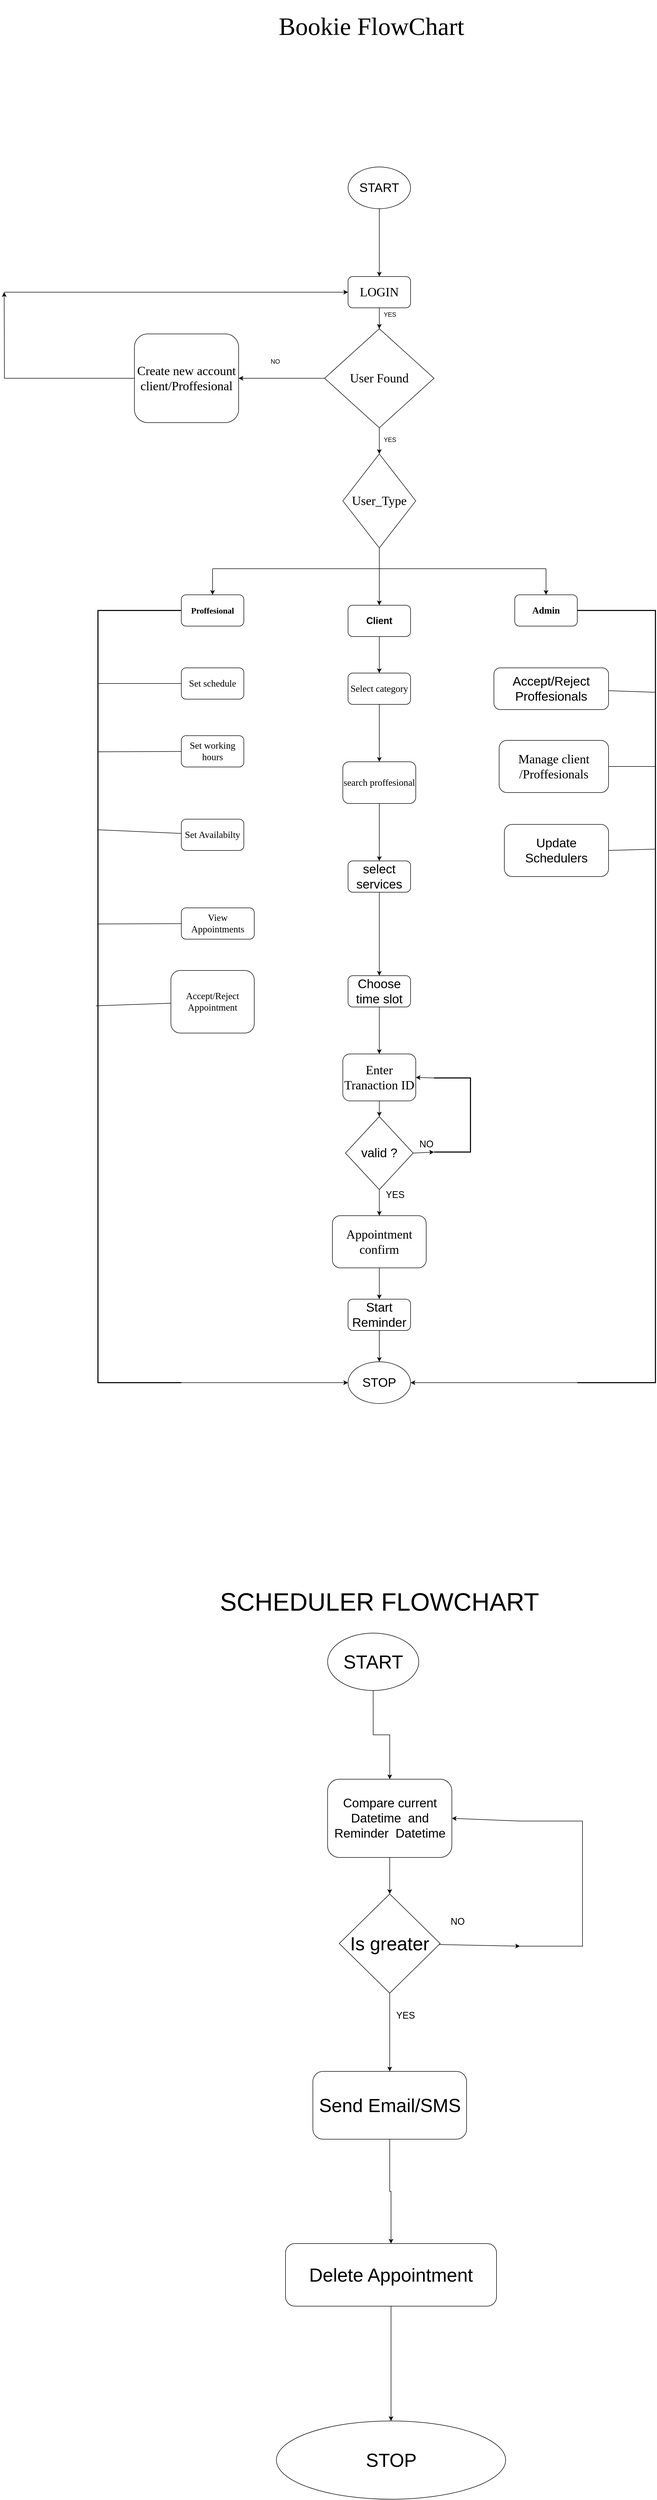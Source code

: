 <mxfile version="21.6.6" type="device">
  <diagram id="C5RBs43oDa-KdzZeNtuy" name="Page-1">
    <mxGraphModel dx="4656" dy="2889" grid="1" gridSize="10" guides="1" tooltips="1" connect="1" arrows="1" fold="1" page="1" pageScale="1" pageWidth="827" pageHeight="1169" math="0" shadow="0">
      <root>
        <mxCell id="WIyWlLk6GJQsqaUBKTNV-0" />
        <mxCell id="WIyWlLk6GJQsqaUBKTNV-1" parent="WIyWlLk6GJQsqaUBKTNV-0" />
        <mxCell id="4Tztraf-FEUjhelAaTud-88" value="&lt;font style=&quot;font-size: 48px;&quot;&gt;SCHEDULER FLOWCHART&lt;/font&gt;" style="text;html=1;strokeColor=none;fillColor=none;align=center;verticalAlign=middle;whiteSpace=wrap;rounded=0;" parent="WIyWlLk6GJQsqaUBKTNV-1" vertex="1">
          <mxGeometry x="62.5" y="2750" width="675" height="140" as="geometry" />
        </mxCell>
        <mxCell id="DTBsFPUASoY4-rGtD09z-0" value="" style="group" vertex="1" connectable="0" parent="WIyWlLk6GJQsqaUBKTNV-1">
          <mxGeometry x="202.5" y="2880" width="587.495" height="1660" as="geometry" />
        </mxCell>
        <mxCell id="4Tztraf-FEUjhelAaTud-89" value="&lt;font style=&quot;font-size: 36px;&quot;&gt;START&lt;/font&gt;" style="ellipse;whiteSpace=wrap;html=1;" parent="DTBsFPUASoY4-rGtD09z-0" vertex="1">
          <mxGeometry x="98.25" width="175" height="110" as="geometry" />
        </mxCell>
        <mxCell id="4Tztraf-FEUjhelAaTud-90" value="&lt;font style=&quot;font-size: 24px;&quot;&gt;Compare current Datetime&amp;nbsp; and Reminder&amp;nbsp; Datetime&lt;/font&gt;" style="rounded=1;whiteSpace=wrap;html=1;" parent="DTBsFPUASoY4-rGtD09z-0" vertex="1">
          <mxGeometry x="98.25" y="280" width="238.5" height="150" as="geometry" />
        </mxCell>
        <mxCell id="4Tztraf-FEUjhelAaTud-95" style="edgeStyle=orthogonalEdgeStyle;rounded=0;orthogonalLoop=1;jettySize=auto;html=1;exitX=0.5;exitY=1;exitDx=0;exitDy=0;" parent="DTBsFPUASoY4-rGtD09z-0" source="4Tztraf-FEUjhelAaTud-89" target="4Tztraf-FEUjhelAaTud-90" edge="1">
          <mxGeometry relative="1" as="geometry" />
        </mxCell>
        <mxCell id="4Tztraf-FEUjhelAaTud-91" value="&lt;font style=&quot;font-size: 36px;&quot;&gt;Is greater&lt;/font&gt;" style="rhombus;whiteSpace=wrap;html=1;" parent="DTBsFPUASoY4-rGtD09z-0" vertex="1">
          <mxGeometry x="120.63" y="500" width="193.75" height="190" as="geometry" />
        </mxCell>
        <mxCell id="4Tztraf-FEUjhelAaTud-94" style="edgeStyle=orthogonalEdgeStyle;rounded=0;orthogonalLoop=1;jettySize=auto;html=1;exitX=0.5;exitY=1;exitDx=0;exitDy=0;entryX=0.5;entryY=0;entryDx=0;entryDy=0;" parent="DTBsFPUASoY4-rGtD09z-0" source="4Tztraf-FEUjhelAaTud-90" target="4Tztraf-FEUjhelAaTud-91" edge="1">
          <mxGeometry relative="1" as="geometry" />
        </mxCell>
        <mxCell id="4Tztraf-FEUjhelAaTud-92" value="&lt;font style=&quot;font-size: 36px;&quot;&gt;Send Email/SMS&lt;/font&gt;" style="rounded=1;whiteSpace=wrap;html=1;" parent="DTBsFPUASoY4-rGtD09z-0" vertex="1">
          <mxGeometry x="70" y="840" width="295" height="130" as="geometry" />
        </mxCell>
        <mxCell id="4Tztraf-FEUjhelAaTud-93" style="edgeStyle=orthogonalEdgeStyle;rounded=0;orthogonalLoop=1;jettySize=auto;html=1;entryX=0.5;entryY=0;entryDx=0;entryDy=0;" parent="DTBsFPUASoY4-rGtD09z-0" source="4Tztraf-FEUjhelAaTud-91" target="4Tztraf-FEUjhelAaTud-92" edge="1">
          <mxGeometry relative="1" as="geometry" />
        </mxCell>
        <mxCell id="4Tztraf-FEUjhelAaTud-96" value="&lt;font style=&quot;font-size: 18px;&quot;&gt;YES&lt;/font&gt;" style="text;html=1;align=center;verticalAlign=middle;resizable=0;points=[];autosize=1;strokeColor=none;fillColor=none;" parent="DTBsFPUASoY4-rGtD09z-0" vertex="1">
          <mxGeometry x="217.5" y="713" width="60" height="40" as="geometry" />
        </mxCell>
        <mxCell id="4Tztraf-FEUjhelAaTud-97" value="&lt;font style=&quot;font-size: 36px;&quot;&gt;Delete Appointment&lt;br&gt;&lt;/font&gt;" style="rounded=1;whiteSpace=wrap;html=1;" parent="DTBsFPUASoY4-rGtD09z-0" vertex="1">
          <mxGeometry x="17.5" y="1170" width="405" height="120" as="geometry" />
        </mxCell>
        <mxCell id="4Tztraf-FEUjhelAaTud-98" style="edgeStyle=orthogonalEdgeStyle;rounded=0;orthogonalLoop=1;jettySize=auto;html=1;exitX=0.5;exitY=1;exitDx=0;exitDy=0;" parent="DTBsFPUASoY4-rGtD09z-0" source="4Tztraf-FEUjhelAaTud-92" target="4Tztraf-FEUjhelAaTud-97" edge="1">
          <mxGeometry relative="1" as="geometry" />
        </mxCell>
        <mxCell id="4Tztraf-FEUjhelAaTud-99" value="&lt;font style=&quot;font-size: 36px;&quot;&gt;STOP&lt;/font&gt;" style="ellipse;whiteSpace=wrap;html=1;" parent="DTBsFPUASoY4-rGtD09z-0" vertex="1">
          <mxGeometry y="1510" width="440" height="150" as="geometry" />
        </mxCell>
        <mxCell id="4Tztraf-FEUjhelAaTud-100" style="edgeStyle=orthogonalEdgeStyle;rounded=0;orthogonalLoop=1;jettySize=auto;html=1;" parent="DTBsFPUASoY4-rGtD09z-0" source="4Tztraf-FEUjhelAaTud-97" target="4Tztraf-FEUjhelAaTud-99" edge="1">
          <mxGeometry relative="1" as="geometry" />
        </mxCell>
        <mxCell id="4Tztraf-FEUjhelAaTud-101" value="&lt;font style=&quot;font-size: 18px;&quot;&gt;NO&lt;/font&gt;" style="text;html=1;align=center;verticalAlign=middle;resizable=0;points=[];autosize=1;strokeColor=none;fillColor=none;" parent="DTBsFPUASoY4-rGtD09z-0" vertex="1">
          <mxGeometry x="322.5" y="533" width="50" height="40" as="geometry" />
        </mxCell>
        <mxCell id="4Tztraf-FEUjhelAaTud-103" value="" style="shape=partialRectangle;whiteSpace=wrap;html=1;bottom=1;right=1;left=1;top=0;fillColor=none;routingCenterX=-0.5;rotation=-90;" parent="DTBsFPUASoY4-rGtD09z-0" vertex="1">
          <mxGeometry x="407.62" y="420.12" width="239.75" height="120" as="geometry" />
        </mxCell>
        <mxCell id="4Tztraf-FEUjhelAaTud-110" style="rounded=0;orthogonalLoop=1;jettySize=auto;html=1;entryX=0;entryY=0;entryDx=0;entryDy=0;" parent="DTBsFPUASoY4-rGtD09z-0" source="4Tztraf-FEUjhelAaTud-91" target="4Tztraf-FEUjhelAaTud-103" edge="1">
          <mxGeometry relative="1" as="geometry" />
        </mxCell>
        <mxCell id="4Tztraf-FEUjhelAaTud-105" value="" style="endArrow=classic;html=1;rounded=0;entryX=1;entryY=0.5;entryDx=0;entryDy=0;exitX=1;exitY=0;exitDx=0;exitDy=0;" parent="DTBsFPUASoY4-rGtD09z-0" source="4Tztraf-FEUjhelAaTud-103" target="4Tztraf-FEUjhelAaTud-90" edge="1">
          <mxGeometry width="50" height="50" relative="1" as="geometry">
            <mxPoint x="-132.5" y="530" as="sourcePoint" />
            <mxPoint x="-82.5" y="480" as="targetPoint" />
          </mxGeometry>
        </mxCell>
        <mxCell id="DTBsFPUASoY4-rGtD09z-1" value="" style="group" vertex="1" connectable="0" parent="WIyWlLk6GJQsqaUBKTNV-1">
          <mxGeometry x="-320" y="-250" width="1250" height="2690" as="geometry" />
        </mxCell>
        <mxCell id="4Tztraf-FEUjhelAaTud-0" value="&lt;font style=&quot;font-size: 24px;&quot;&gt;START&lt;/font&gt;" style="ellipse;whiteSpace=wrap;html=1;" parent="DTBsFPUASoY4-rGtD09z-1" vertex="1">
          <mxGeometry x="660" y="320" width="120" height="80" as="geometry" />
        </mxCell>
        <mxCell id="4Tztraf-FEUjhelAaTud-1" value="&lt;font style=&quot;font-size: 24px;&quot; face=&quot;Lucida Console&quot;&gt;LOGIN&lt;/font&gt;" style="rounded=1;whiteSpace=wrap;html=1;" parent="DTBsFPUASoY4-rGtD09z-1" vertex="1">
          <mxGeometry x="660" y="530" width="120" height="60" as="geometry" />
        </mxCell>
        <mxCell id="4Tztraf-FEUjhelAaTud-7" style="edgeStyle=orthogonalEdgeStyle;rounded=0;orthogonalLoop=1;jettySize=auto;html=1;entryX=0.5;entryY=0;entryDx=0;entryDy=0;" parent="DTBsFPUASoY4-rGtD09z-1" source="4Tztraf-FEUjhelAaTud-0" target="4Tztraf-FEUjhelAaTud-1" edge="1">
          <mxGeometry relative="1" as="geometry" />
        </mxCell>
        <mxCell id="4Tztraf-FEUjhelAaTud-2" value="&lt;font face=&quot;Lucida Console&quot; style=&quot;font-size: 24px;&quot;&gt;User Found&lt;/font&gt;" style="rhombus;whiteSpace=wrap;html=1;" parent="DTBsFPUASoY4-rGtD09z-1" vertex="1">
          <mxGeometry x="615" y="630" width="210" height="190" as="geometry" />
        </mxCell>
        <mxCell id="4Tztraf-FEUjhelAaTud-6" style="edgeStyle=orthogonalEdgeStyle;rounded=0;orthogonalLoop=1;jettySize=auto;html=1;entryX=0.5;entryY=0;entryDx=0;entryDy=0;" parent="DTBsFPUASoY4-rGtD09z-1" source="4Tztraf-FEUjhelAaTud-1" target="4Tztraf-FEUjhelAaTud-2" edge="1">
          <mxGeometry relative="1" as="geometry" />
        </mxCell>
        <mxCell id="4Tztraf-FEUjhelAaTud-3" value="&lt;font face=&quot;Tahoma&quot; style=&quot;font-size: 24px;&quot;&gt;User_Type&lt;/font&gt;" style="rhombus;whiteSpace=wrap;html=1;" parent="DTBsFPUASoY4-rGtD09z-1" vertex="1">
          <mxGeometry x="650" y="870" width="140" height="180" as="geometry" />
        </mxCell>
        <mxCell id="4Tztraf-FEUjhelAaTud-5" style="edgeStyle=orthogonalEdgeStyle;rounded=0;orthogonalLoop=1;jettySize=auto;html=1;entryX=0.5;entryY=0;entryDx=0;entryDy=0;" parent="DTBsFPUASoY4-rGtD09z-1" source="4Tztraf-FEUjhelAaTud-2" target="4Tztraf-FEUjhelAaTud-3" edge="1">
          <mxGeometry relative="1" as="geometry" />
        </mxCell>
        <mxCell id="4Tztraf-FEUjhelAaTud-9" value="" style="endArrow=none;html=1;rounded=0;" parent="DTBsFPUASoY4-rGtD09z-1" edge="1">
          <mxGeometry width="50" height="50" relative="1" as="geometry">
            <mxPoint x="400" y="1090" as="sourcePoint" />
            <mxPoint x="1040" y="1090" as="targetPoint" />
          </mxGeometry>
        </mxCell>
        <mxCell id="4Tztraf-FEUjhelAaTud-11" value="" style="endArrow=classic;html=1;rounded=0;" parent="DTBsFPUASoY4-rGtD09z-1" target="4Tztraf-FEUjhelAaTud-14" edge="1">
          <mxGeometry width="50" height="50" relative="1" as="geometry">
            <mxPoint x="400" y="1090" as="sourcePoint" />
            <mxPoint x="400" y="1170" as="targetPoint" />
          </mxGeometry>
        </mxCell>
        <mxCell id="4Tztraf-FEUjhelAaTud-12" value="" style="endArrow=classic;html=1;rounded=0;" parent="DTBsFPUASoY4-rGtD09z-1" target="4Tztraf-FEUjhelAaTud-15" edge="1">
          <mxGeometry width="50" height="50" relative="1" as="geometry">
            <mxPoint x="1040" y="1090" as="sourcePoint" />
            <mxPoint x="1040" y="1170" as="targetPoint" />
          </mxGeometry>
        </mxCell>
        <mxCell id="4Tztraf-FEUjhelAaTud-13" value="&lt;h2&gt;Client&lt;/h2&gt;" style="rounded=1;whiteSpace=wrap;html=1;" parent="DTBsFPUASoY4-rGtD09z-1" vertex="1">
          <mxGeometry x="660" y="1160" width="120" height="60" as="geometry" />
        </mxCell>
        <mxCell id="4Tztraf-FEUjhelAaTud-4" style="edgeStyle=orthogonalEdgeStyle;rounded=0;orthogonalLoop=1;jettySize=auto;html=1;" parent="DTBsFPUASoY4-rGtD09z-1" source="4Tztraf-FEUjhelAaTud-3" target="4Tztraf-FEUjhelAaTud-13" edge="1">
          <mxGeometry relative="1" as="geometry">
            <mxPoint x="720" y="1170" as="targetPoint" />
          </mxGeometry>
        </mxCell>
        <mxCell id="4Tztraf-FEUjhelAaTud-14" value="&lt;h2&gt;&lt;font size=&quot;3&quot; face=&quot;Verdana&quot;&gt;Proffesional&lt;/font&gt;&lt;/h2&gt;" style="rounded=1;whiteSpace=wrap;html=1;" parent="DTBsFPUASoY4-rGtD09z-1" vertex="1">
          <mxGeometry x="340" y="1140" width="120" height="60" as="geometry" />
        </mxCell>
        <mxCell id="4Tztraf-FEUjhelAaTud-15" value="&lt;h2&gt;&lt;font face=&quot;Verdana&quot;&gt;Admin&lt;/font&gt;&lt;/h2&gt;" style="rounded=1;whiteSpace=wrap;html=1;" parent="DTBsFPUASoY4-rGtD09z-1" vertex="1">
          <mxGeometry x="980" y="1140" width="120" height="60" as="geometry" />
        </mxCell>
        <mxCell id="4Tztraf-FEUjhelAaTud-16" value="&lt;font style=&quot;font-size: 18px;&quot; face=&quot;Lucida Console&quot;&gt;Set schedule&lt;/font&gt;" style="rounded=1;whiteSpace=wrap;html=1;" parent="DTBsFPUASoY4-rGtD09z-1" vertex="1">
          <mxGeometry x="340" y="1280" width="120" height="60" as="geometry" />
        </mxCell>
        <mxCell id="4Tztraf-FEUjhelAaTud-17" value="&lt;font style=&quot;font-size: 18px;&quot; face=&quot;Lucida Console&quot;&gt;Set working hours&lt;/font&gt;" style="rounded=1;whiteSpace=wrap;html=1;" parent="DTBsFPUASoY4-rGtD09z-1" vertex="1">
          <mxGeometry x="340" y="1410" width="120" height="60" as="geometry" />
        </mxCell>
        <mxCell id="4Tztraf-FEUjhelAaTud-22" value="&lt;font style=&quot;font-size: 18px;&quot; face=&quot;Lucida Console&quot;&gt;Set Availabilty&lt;/font&gt;" style="rounded=1;whiteSpace=wrap;html=1;" parent="DTBsFPUASoY4-rGtD09z-1" vertex="1">
          <mxGeometry x="340" y="1570" width="120" height="60" as="geometry" />
        </mxCell>
        <mxCell id="4Tztraf-FEUjhelAaTud-23" value="&lt;font face=&quot;Lucida Console&quot; style=&quot;font-size: 18px;&quot;&gt;View Appointments&lt;/font&gt;" style="rounded=1;whiteSpace=wrap;html=1;" parent="DTBsFPUASoY4-rGtD09z-1" vertex="1">
          <mxGeometry x="340" y="1740" width="140" height="60" as="geometry" />
        </mxCell>
        <mxCell id="4Tztraf-FEUjhelAaTud-24" value="&lt;font face=&quot;Lucida Console&quot; style=&quot;font-size: 18px;&quot;&gt;Accept/Reject Appointment&lt;/font&gt;" style="rounded=1;whiteSpace=wrap;html=1;" parent="DTBsFPUASoY4-rGtD09z-1" vertex="1">
          <mxGeometry x="320" y="1860" width="160" height="120" as="geometry" />
        </mxCell>
        <mxCell id="4Tztraf-FEUjhelAaTud-25" value="&lt;font style=&quot;font-size: 24px;&quot;&gt;Accept/Reject Proffesionals&lt;/font&gt;" style="rounded=1;whiteSpace=wrap;html=1;" parent="DTBsFPUASoY4-rGtD09z-1" vertex="1">
          <mxGeometry x="940" y="1280" width="220" height="80" as="geometry" />
        </mxCell>
        <mxCell id="4Tztraf-FEUjhelAaTud-26" value="&lt;font face=&quot;Lucida Console&quot; style=&quot;font-size: 24px;&quot;&gt;Manage client /Proffesionals&lt;/font&gt;" style="rounded=1;whiteSpace=wrap;html=1;" parent="DTBsFPUASoY4-rGtD09z-1" vertex="1">
          <mxGeometry x="950" y="1419" width="210" height="100" as="geometry" />
        </mxCell>
        <mxCell id="4Tztraf-FEUjhelAaTud-27" value="&lt;font style=&quot;font-size: 24px;&quot;&gt;STOP&lt;/font&gt;" style="ellipse;whiteSpace=wrap;html=1;" parent="DTBsFPUASoY4-rGtD09z-1" vertex="1">
          <mxGeometry x="660" y="2610" width="120" height="80" as="geometry" />
        </mxCell>
        <mxCell id="4Tztraf-FEUjhelAaTud-28" value="" style="strokeWidth=2;html=1;shape=mxgraph.flowchart.annotation_1;align=left;pointerEvents=1;" parent="DTBsFPUASoY4-rGtD09z-1" vertex="1">
          <mxGeometry x="180" y="1170" width="160" height="1480" as="geometry" />
        </mxCell>
        <mxCell id="4Tztraf-FEUjhelAaTud-29" value="" style="endArrow=classic;html=1;rounded=0;exitX=1;exitY=1;exitDx=0;exitDy=0;exitPerimeter=0;entryX=0;entryY=0.5;entryDx=0;entryDy=0;" parent="DTBsFPUASoY4-rGtD09z-1" source="4Tztraf-FEUjhelAaTud-28" target="4Tztraf-FEUjhelAaTud-27" edge="1">
          <mxGeometry width="50" height="50" relative="1" as="geometry">
            <mxPoint x="870" y="2280" as="sourcePoint" />
            <mxPoint x="920" y="2230" as="targetPoint" />
          </mxGeometry>
        </mxCell>
        <mxCell id="4Tztraf-FEUjhelAaTud-30" value="" style="strokeWidth=2;html=1;shape=mxgraph.flowchart.annotation_1;align=left;pointerEvents=1;rotation=-180;" parent="DTBsFPUASoY4-rGtD09z-1" vertex="1">
          <mxGeometry x="1100" y="1170" width="150" height="1480" as="geometry" />
        </mxCell>
        <mxCell id="4Tztraf-FEUjhelAaTud-32" value="" style="endArrow=classic;html=1;rounded=0;exitX=1;exitY=0;exitDx=0;exitDy=0;exitPerimeter=0;entryX=1;entryY=0.5;entryDx=0;entryDy=0;" parent="DTBsFPUASoY4-rGtD09z-1" source="4Tztraf-FEUjhelAaTud-30" target="4Tztraf-FEUjhelAaTud-27" edge="1">
          <mxGeometry width="50" height="50" relative="1" as="geometry">
            <mxPoint x="870" y="2200" as="sourcePoint" />
            <mxPoint x="920" y="2150" as="targetPoint" />
          </mxGeometry>
        </mxCell>
        <mxCell id="4Tztraf-FEUjhelAaTud-36" value="" style="endArrow=none;html=1;rounded=0;" parent="DTBsFPUASoY4-rGtD09z-1" target="4Tztraf-FEUjhelAaTud-16" edge="1">
          <mxGeometry width="50" height="50" relative="1" as="geometry">
            <mxPoint x="180" y="1310" as="sourcePoint" />
            <mxPoint x="490" y="1240" as="targetPoint" />
          </mxGeometry>
        </mxCell>
        <mxCell id="4Tztraf-FEUjhelAaTud-37" value="" style="endArrow=none;html=1;rounded=0;entryX=0.003;entryY=0.183;entryDx=0;entryDy=0;entryPerimeter=0;" parent="DTBsFPUASoY4-rGtD09z-1" source="4Tztraf-FEUjhelAaTud-17" target="4Tztraf-FEUjhelAaTud-28" edge="1">
          <mxGeometry width="50" height="50" relative="1" as="geometry">
            <mxPoint x="340" y="1449" as="sourcePoint" />
            <mxPoint x="490" y="1520" as="targetPoint" />
          </mxGeometry>
        </mxCell>
        <mxCell id="4Tztraf-FEUjhelAaTud-38" value="" style="endArrow=none;html=1;rounded=0;exitX=0.003;exitY=0.284;exitDx=0;exitDy=0;exitPerimeter=0;" parent="DTBsFPUASoY4-rGtD09z-1" source="4Tztraf-FEUjhelAaTud-28" target="4Tztraf-FEUjhelAaTud-22" edge="1">
          <mxGeometry width="50" height="50" relative="1" as="geometry">
            <mxPoint x="730" y="1660" as="sourcePoint" />
            <mxPoint x="780" y="1610" as="targetPoint" />
          </mxGeometry>
        </mxCell>
        <mxCell id="4Tztraf-FEUjhelAaTud-39" value="" style="endArrow=none;html=1;rounded=0;exitX=-0.01;exitY=0.406;exitDx=0;exitDy=0;exitPerimeter=0;" parent="DTBsFPUASoY4-rGtD09z-1" source="4Tztraf-FEUjhelAaTud-28" target="4Tztraf-FEUjhelAaTud-23" edge="1">
          <mxGeometry width="50" height="50" relative="1" as="geometry">
            <mxPoint x="730" y="1760" as="sourcePoint" />
            <mxPoint x="780" y="1710" as="targetPoint" />
          </mxGeometry>
        </mxCell>
        <mxCell id="4Tztraf-FEUjhelAaTud-41" value="" style="endArrow=none;html=1;rounded=0;exitX=-0.024;exitY=0.512;exitDx=0;exitDy=0;exitPerimeter=0;" parent="DTBsFPUASoY4-rGtD09z-1" source="4Tztraf-FEUjhelAaTud-28" target="4Tztraf-FEUjhelAaTud-24" edge="1">
          <mxGeometry width="50" height="50" relative="1" as="geometry">
            <mxPoint x="730" y="2220" as="sourcePoint" />
            <mxPoint x="780" y="2170" as="targetPoint" />
          </mxGeometry>
        </mxCell>
        <mxCell id="4Tztraf-FEUjhelAaTud-42" value="" style="endArrow=none;html=1;rounded=0;entryX=0.006;entryY=0.798;entryDx=0;entryDy=0;entryPerimeter=0;exitX=1;exitY=0.5;exitDx=0;exitDy=0;" parent="DTBsFPUASoY4-rGtD09z-1" source="4Tztraf-FEUjhelAaTud-26" target="4Tztraf-FEUjhelAaTud-30" edge="1">
          <mxGeometry width="50" height="50" relative="1" as="geometry">
            <mxPoint x="1100" y="1461" as="sourcePoint" />
            <mxPoint x="780" y="1550" as="targetPoint" />
          </mxGeometry>
        </mxCell>
        <mxCell id="4Tztraf-FEUjhelAaTud-44" value="" style="endArrow=none;html=1;rounded=0;exitX=-0.003;exitY=0.894;exitDx=0;exitDy=0;exitPerimeter=0;" parent="DTBsFPUASoY4-rGtD09z-1" source="4Tztraf-FEUjhelAaTud-30" target="4Tztraf-FEUjhelAaTud-25" edge="1">
          <mxGeometry width="50" height="50" relative="1" as="geometry">
            <mxPoint x="730" y="1600" as="sourcePoint" />
            <mxPoint x="780" y="1550" as="targetPoint" />
          </mxGeometry>
        </mxCell>
        <mxCell id="4Tztraf-FEUjhelAaTud-45" value="&lt;font face=&quot;Lucida Console&quot; style=&quot;font-size: 18px;&quot;&gt;Select category&lt;/font&gt;" style="rounded=1;whiteSpace=wrap;html=1;" parent="DTBsFPUASoY4-rGtD09z-1" vertex="1">
          <mxGeometry x="660" y="1290" width="120" height="60" as="geometry" />
        </mxCell>
        <mxCell id="4Tztraf-FEUjhelAaTud-56" style="edgeStyle=orthogonalEdgeStyle;rounded=0;orthogonalLoop=1;jettySize=auto;html=1;entryX=0.5;entryY=0;entryDx=0;entryDy=0;" parent="DTBsFPUASoY4-rGtD09z-1" source="4Tztraf-FEUjhelAaTud-13" target="4Tztraf-FEUjhelAaTud-45" edge="1">
          <mxGeometry relative="1" as="geometry" />
        </mxCell>
        <mxCell id="4Tztraf-FEUjhelAaTud-46" value="&lt;font face=&quot;Lucida Console&quot; style=&quot;font-size: 18px;&quot;&gt;search proffesional&lt;/font&gt;" style="rounded=1;whiteSpace=wrap;html=1;" parent="DTBsFPUASoY4-rGtD09z-1" vertex="1">
          <mxGeometry x="650" y="1460" width="140" height="80" as="geometry" />
        </mxCell>
        <mxCell id="4Tztraf-FEUjhelAaTud-57" style="edgeStyle=orthogonalEdgeStyle;rounded=0;orthogonalLoop=1;jettySize=auto;html=1;entryX=0.5;entryY=0;entryDx=0;entryDy=0;" parent="DTBsFPUASoY4-rGtD09z-1" source="4Tztraf-FEUjhelAaTud-45" target="4Tztraf-FEUjhelAaTud-46" edge="1">
          <mxGeometry relative="1" as="geometry" />
        </mxCell>
        <mxCell id="4Tztraf-FEUjhelAaTud-47" value="&lt;font style=&quot;font-size: 24px;&quot;&gt;select services&lt;/font&gt;" style="rounded=1;whiteSpace=wrap;html=1;" parent="DTBsFPUASoY4-rGtD09z-1" vertex="1">
          <mxGeometry x="660" y="1650" width="120" height="60" as="geometry" />
        </mxCell>
        <mxCell id="4Tztraf-FEUjhelAaTud-58" style="edgeStyle=orthogonalEdgeStyle;rounded=0;orthogonalLoop=1;jettySize=auto;html=1;entryX=0.5;entryY=0;entryDx=0;entryDy=0;" parent="DTBsFPUASoY4-rGtD09z-1" source="4Tztraf-FEUjhelAaTud-46" target="4Tztraf-FEUjhelAaTud-47" edge="1">
          <mxGeometry relative="1" as="geometry" />
        </mxCell>
        <mxCell id="4Tztraf-FEUjhelAaTud-48" value="&lt;font style=&quot;font-size: 24px;&quot;&gt;Choose time slot&lt;/font&gt;" style="rounded=1;whiteSpace=wrap;html=1;" parent="DTBsFPUASoY4-rGtD09z-1" vertex="1">
          <mxGeometry x="660" y="1870" width="120" height="60" as="geometry" />
        </mxCell>
        <mxCell id="4Tztraf-FEUjhelAaTud-59" style="edgeStyle=orthogonalEdgeStyle;rounded=0;orthogonalLoop=1;jettySize=auto;html=1;entryX=0.5;entryY=0;entryDx=0;entryDy=0;" parent="DTBsFPUASoY4-rGtD09z-1" source="4Tztraf-FEUjhelAaTud-47" target="4Tztraf-FEUjhelAaTud-48" edge="1">
          <mxGeometry relative="1" as="geometry" />
        </mxCell>
        <mxCell id="4Tztraf-FEUjhelAaTud-49" value="&lt;font face=&quot;Tahoma&quot; style=&quot;font-size: 24px;&quot;&gt;Enter Tranaction ID&lt;/font&gt;" style="rounded=1;whiteSpace=wrap;html=1;" parent="DTBsFPUASoY4-rGtD09z-1" vertex="1">
          <mxGeometry x="650" y="2020" width="140" height="90" as="geometry" />
        </mxCell>
        <mxCell id="4Tztraf-FEUjhelAaTud-60" style="edgeStyle=orthogonalEdgeStyle;rounded=0;orthogonalLoop=1;jettySize=auto;html=1;entryX=0.5;entryY=0;entryDx=0;entryDy=0;" parent="DTBsFPUASoY4-rGtD09z-1" source="4Tztraf-FEUjhelAaTud-48" target="4Tztraf-FEUjhelAaTud-49" edge="1">
          <mxGeometry relative="1" as="geometry" />
        </mxCell>
        <mxCell id="4Tztraf-FEUjhelAaTud-50" value="&lt;font style=&quot;font-size: 24px;&quot;&gt;valid ?&lt;/font&gt;" style="rhombus;whiteSpace=wrap;html=1;" parent="DTBsFPUASoY4-rGtD09z-1" vertex="1">
          <mxGeometry x="655" y="2140" width="130" height="140" as="geometry" />
        </mxCell>
        <mxCell id="4Tztraf-FEUjhelAaTud-61" style="edgeStyle=orthogonalEdgeStyle;rounded=0;orthogonalLoop=1;jettySize=auto;html=1;entryX=0.5;entryY=0;entryDx=0;entryDy=0;" parent="DTBsFPUASoY4-rGtD09z-1" source="4Tztraf-FEUjhelAaTud-49" target="4Tztraf-FEUjhelAaTud-50" edge="1">
          <mxGeometry relative="1" as="geometry" />
        </mxCell>
        <mxCell id="4Tztraf-FEUjhelAaTud-51" value="&lt;font face=&quot;Tahoma&quot; style=&quot;font-size: 24px;&quot;&gt;Appointment confirm&lt;/font&gt;" style="rounded=1;whiteSpace=wrap;html=1;" parent="DTBsFPUASoY4-rGtD09z-1" vertex="1">
          <mxGeometry x="630" y="2330" width="180" height="100" as="geometry" />
        </mxCell>
        <mxCell id="4Tztraf-FEUjhelAaTud-62" style="edgeStyle=orthogonalEdgeStyle;rounded=0;orthogonalLoop=1;jettySize=auto;html=1;entryX=0.5;entryY=0;entryDx=0;entryDy=0;" parent="DTBsFPUASoY4-rGtD09z-1" source="4Tztraf-FEUjhelAaTud-50" target="4Tztraf-FEUjhelAaTud-51" edge="1">
          <mxGeometry relative="1" as="geometry" />
        </mxCell>
        <mxCell id="4Tztraf-FEUjhelAaTud-64" style="edgeStyle=orthogonalEdgeStyle;rounded=0;orthogonalLoop=1;jettySize=auto;html=1;entryX=0.5;entryY=0;entryDx=0;entryDy=0;" parent="DTBsFPUASoY4-rGtD09z-1" source="4Tztraf-FEUjhelAaTud-53" target="4Tztraf-FEUjhelAaTud-27" edge="1">
          <mxGeometry relative="1" as="geometry" />
        </mxCell>
        <mxCell id="4Tztraf-FEUjhelAaTud-53" value="&lt;font style=&quot;font-size: 24px;&quot;&gt;Start Reminder&lt;/font&gt;" style="rounded=1;whiteSpace=wrap;html=1;" parent="DTBsFPUASoY4-rGtD09z-1" vertex="1">
          <mxGeometry x="660" y="2490" width="120" height="60" as="geometry" />
        </mxCell>
        <mxCell id="4Tztraf-FEUjhelAaTud-63" style="edgeStyle=orthogonalEdgeStyle;rounded=0;orthogonalLoop=1;jettySize=auto;html=1;entryX=0.5;entryY=0;entryDx=0;entryDy=0;" parent="DTBsFPUASoY4-rGtD09z-1" source="4Tztraf-FEUjhelAaTud-51" target="4Tztraf-FEUjhelAaTud-53" edge="1">
          <mxGeometry relative="1" as="geometry" />
        </mxCell>
        <mxCell id="4Tztraf-FEUjhelAaTud-54" value="&lt;font style=&quot;font-size: 24px;&quot;&gt;Update Schedulers&lt;/font&gt;" style="rounded=1;whiteSpace=wrap;html=1;" parent="DTBsFPUASoY4-rGtD09z-1" vertex="1">
          <mxGeometry x="960" y="1580" width="200" height="100" as="geometry" />
        </mxCell>
        <mxCell id="4Tztraf-FEUjhelAaTud-55" value="" style="endArrow=none;html=1;rounded=0;entryX=1;entryY=0.5;entryDx=0;entryDy=0;exitX=-0.003;exitY=0.691;exitDx=0;exitDy=0;exitPerimeter=0;" parent="DTBsFPUASoY4-rGtD09z-1" source="4Tztraf-FEUjhelAaTud-30" target="4Tztraf-FEUjhelAaTud-54" edge="1">
          <mxGeometry width="50" height="50" relative="1" as="geometry">
            <mxPoint x="730" y="1850" as="sourcePoint" />
            <mxPoint x="780" y="1800" as="targetPoint" />
          </mxGeometry>
        </mxCell>
        <mxCell id="4Tztraf-FEUjhelAaTud-65" value="YES" style="text;html=1;align=center;verticalAlign=middle;resizable=0;points=[];autosize=1;strokeColor=none;fillColor=none;" parent="DTBsFPUASoY4-rGtD09z-1" vertex="1">
          <mxGeometry x="715" y="828" width="50" height="30" as="geometry" />
        </mxCell>
        <mxCell id="4Tztraf-FEUjhelAaTud-66" value="YES" style="text;html=1;align=center;verticalAlign=middle;resizable=0;points=[];autosize=1;strokeColor=none;fillColor=none;" parent="DTBsFPUASoY4-rGtD09z-1" vertex="1">
          <mxGeometry x="715" y="588" width="50" height="30" as="geometry" />
        </mxCell>
        <mxCell id="4Tztraf-FEUjhelAaTud-67" value="&lt;font style=&quot;font-size: 18px;&quot;&gt;YES&lt;/font&gt;" style="text;html=1;align=center;verticalAlign=middle;resizable=0;points=[];autosize=1;strokeColor=none;fillColor=none;" parent="DTBsFPUASoY4-rGtD09z-1" vertex="1">
          <mxGeometry x="720" y="2270" width="60" height="40" as="geometry" />
        </mxCell>
        <mxCell id="4Tztraf-FEUjhelAaTud-68" value="&lt;font style=&quot;font-size: 18px;&quot;&gt;NO&lt;/font&gt;" style="text;html=1;align=center;verticalAlign=middle;resizable=0;points=[];autosize=1;strokeColor=none;fillColor=none;" parent="DTBsFPUASoY4-rGtD09z-1" vertex="1">
          <mxGeometry x="785" y="2173" width="50" height="40" as="geometry" />
        </mxCell>
        <mxCell id="4Tztraf-FEUjhelAaTud-71" value="" style="strokeWidth=2;html=1;shape=mxgraph.flowchart.annotation_1;align=left;pointerEvents=1;rotation=-180;" parent="DTBsFPUASoY4-rGtD09z-1" vertex="1">
          <mxGeometry x="825" y="2066" width="70" height="142" as="geometry" />
        </mxCell>
        <mxCell id="4Tztraf-FEUjhelAaTud-72" value="" style="endArrow=classic;html=1;rounded=0;exitX=1;exitY=0.5;exitDx=0;exitDy=0;entryX=1;entryY=0;entryDx=0;entryDy=0;entryPerimeter=0;" parent="DTBsFPUASoY4-rGtD09z-1" source="4Tztraf-FEUjhelAaTud-50" target="4Tztraf-FEUjhelAaTud-71" edge="1">
          <mxGeometry width="50" height="50" relative="1" as="geometry">
            <mxPoint x="730" y="1980" as="sourcePoint" />
            <mxPoint x="780" y="1930" as="targetPoint" />
          </mxGeometry>
        </mxCell>
        <mxCell id="4Tztraf-FEUjhelAaTud-73" value="" style="endArrow=classic;html=1;rounded=0;exitX=1;exitY=1;exitDx=0;exitDy=0;exitPerimeter=0;entryX=1;entryY=0.5;entryDx=0;entryDy=0;" parent="DTBsFPUASoY4-rGtD09z-1" source="4Tztraf-FEUjhelAaTud-71" target="4Tztraf-FEUjhelAaTud-49" edge="1">
          <mxGeometry width="50" height="50" relative="1" as="geometry">
            <mxPoint x="730" y="1980" as="sourcePoint" />
            <mxPoint x="780" y="1930" as="targetPoint" />
          </mxGeometry>
        </mxCell>
        <mxCell id="4Tztraf-FEUjhelAaTud-83" style="edgeStyle=orthogonalEdgeStyle;rounded=0;orthogonalLoop=1;jettySize=auto;html=1;" parent="DTBsFPUASoY4-rGtD09z-1" source="4Tztraf-FEUjhelAaTud-74" edge="1">
          <mxGeometry relative="1" as="geometry">
            <mxPoint y="560" as="targetPoint" />
          </mxGeometry>
        </mxCell>
        <mxCell id="4Tztraf-FEUjhelAaTud-74" value="&lt;font face=&quot;Georgia&quot; style=&quot;font-size: 24px;&quot;&gt;Create new account client/Proffesional&lt;/font&gt;" style="rounded=1;whiteSpace=wrap;html=1;" parent="DTBsFPUASoY4-rGtD09z-1" vertex="1">
          <mxGeometry x="250" y="640" width="200" height="170" as="geometry" />
        </mxCell>
        <mxCell id="4Tztraf-FEUjhelAaTud-76" value="NO" style="text;html=1;align=center;verticalAlign=middle;resizable=0;points=[];autosize=1;strokeColor=none;fillColor=none;" parent="DTBsFPUASoY4-rGtD09z-1" vertex="1">
          <mxGeometry x="500" y="678" width="40" height="30" as="geometry" />
        </mxCell>
        <mxCell id="4Tztraf-FEUjhelAaTud-85" value="" style="endArrow=classic;html=1;rounded=0;entryX=0;entryY=0.5;entryDx=0;entryDy=0;" parent="DTBsFPUASoY4-rGtD09z-1" target="4Tztraf-FEUjhelAaTud-1" edge="1">
          <mxGeometry width="50" height="50" relative="1" as="geometry">
            <mxPoint y="560" as="sourcePoint" />
            <mxPoint x="780" y="510" as="targetPoint" />
          </mxGeometry>
        </mxCell>
        <mxCell id="4Tztraf-FEUjhelAaTud-87" value="&lt;font face=&quot;Tahoma&quot; style=&quot;font-size: 48px;&quot;&gt;Bookie FlowChart&lt;/font&gt;" style="text;html=1;strokeColor=none;fillColor=none;align=center;verticalAlign=middle;whiteSpace=wrap;rounded=0;" parent="DTBsFPUASoY4-rGtD09z-1" vertex="1">
          <mxGeometry x="440" width="530" height="100" as="geometry" />
        </mxCell>
        <mxCell id="4Tztraf-FEUjhelAaTud-75" style="edgeStyle=orthogonalEdgeStyle;rounded=0;orthogonalLoop=1;jettySize=auto;html=1;entryX=1;entryY=0.5;entryDx=0;entryDy=0;" parent="DTBsFPUASoY4-rGtD09z-1" source="4Tztraf-FEUjhelAaTud-2" target="4Tztraf-FEUjhelAaTud-74" edge="1">
          <mxGeometry relative="1" as="geometry" />
        </mxCell>
      </root>
    </mxGraphModel>
  </diagram>
</mxfile>
